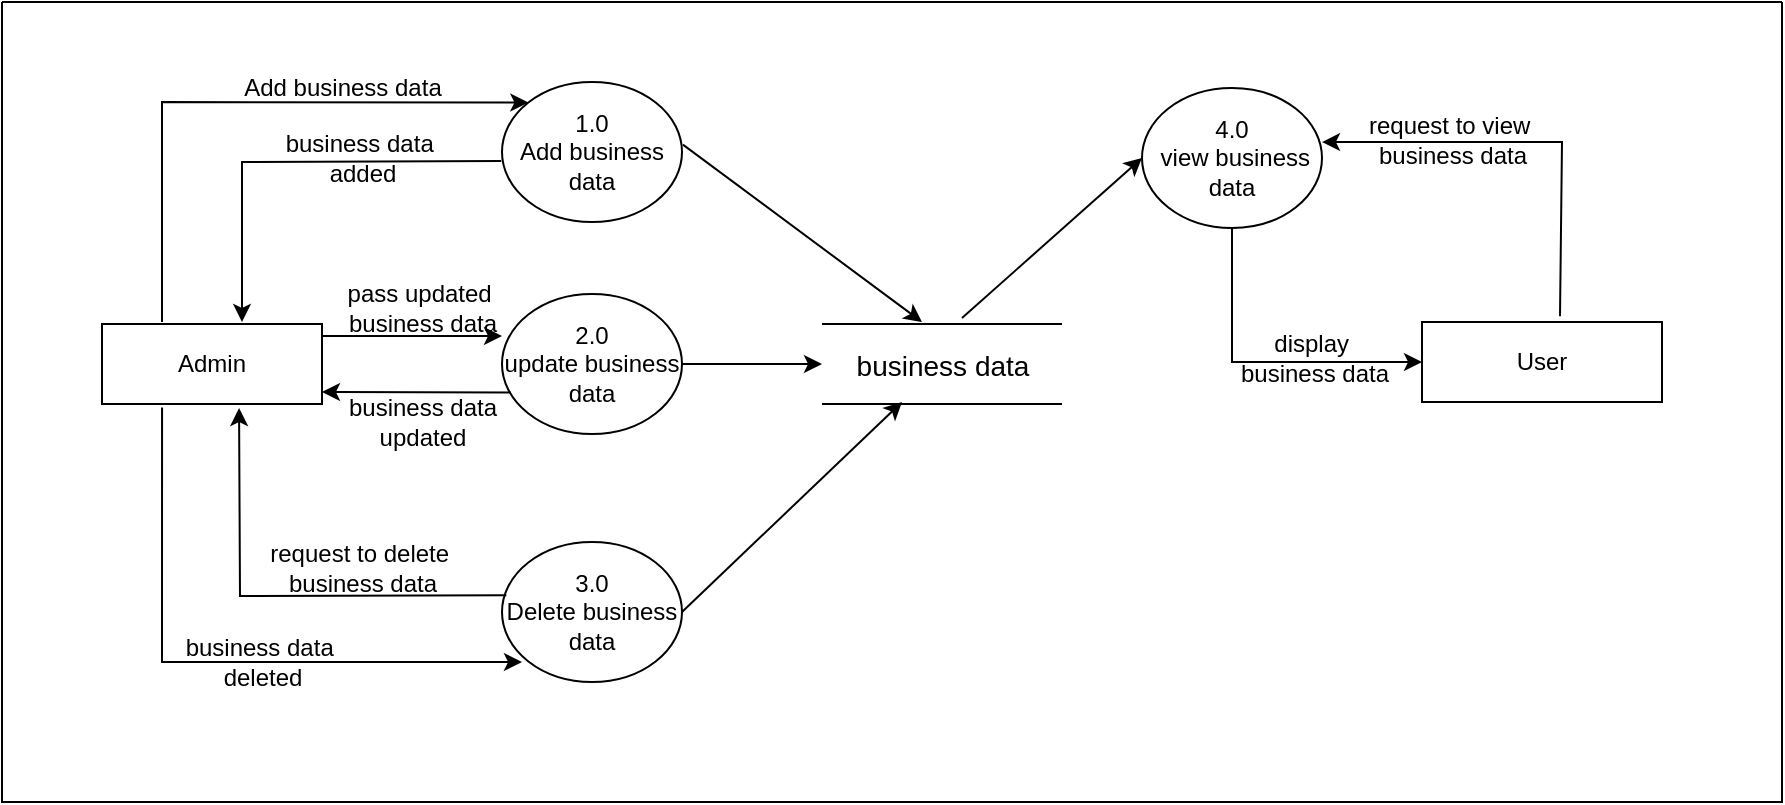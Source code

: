 <mxfile version="24.7.17">
  <diagram name="Page-1" id="bNYGBT0BBc-fJ686E5hY">
    <mxGraphModel dx="1518" dy="655" grid="1" gridSize="10" guides="1" tooltips="1" connect="1" arrows="1" fold="1" page="1" pageScale="1" pageWidth="850" pageHeight="1100" math="0" shadow="0">
      <root>
        <mxCell id="0" />
        <mxCell id="1" parent="0" />
        <mxCell id="Kl_0moLG12kebnQWCbXu-4" value="Admin" style="rounded=0;whiteSpace=wrap;html=1;" vertex="1" parent="1">
          <mxGeometry x="50" y="161" width="110" height="40" as="geometry" />
        </mxCell>
        <mxCell id="Kl_0moLG12kebnQWCbXu-5" value="1.0&lt;div&gt;Add business data&lt;/div&gt;" style="ellipse;whiteSpace=wrap;html=1;" vertex="1" parent="1">
          <mxGeometry x="250" y="40" width="90" height="70" as="geometry" />
        </mxCell>
        <mxCell id="Kl_0moLG12kebnQWCbXu-6" value="" style="group" vertex="1" connectable="0" parent="1">
          <mxGeometry x="410" y="161" width="120" height="40" as="geometry" />
        </mxCell>
        <mxCell id="Kl_0moLG12kebnQWCbXu-1" value="" style="endArrow=none;html=1;rounded=0;" edge="1" parent="Kl_0moLG12kebnQWCbXu-6">
          <mxGeometry width="50" height="50" relative="1" as="geometry">
            <mxPoint as="sourcePoint" />
            <mxPoint x="120" as="targetPoint" />
          </mxGeometry>
        </mxCell>
        <mxCell id="Kl_0moLG12kebnQWCbXu-2" value="" style="endArrow=none;html=1;rounded=0;" edge="1" parent="Kl_0moLG12kebnQWCbXu-6">
          <mxGeometry width="50" height="50" relative="1" as="geometry">
            <mxPoint y="40" as="sourcePoint" />
            <mxPoint x="120" y="40" as="targetPoint" />
          </mxGeometry>
        </mxCell>
        <mxCell id="Kl_0moLG12kebnQWCbXu-3" value="&lt;font style=&quot;font-size: 14px;&quot;&gt;business data&lt;/font&gt;" style="text;html=1;align=center;verticalAlign=middle;resizable=0;points=[];autosize=1;strokeColor=none;fillColor=none;" vertex="1" parent="Kl_0moLG12kebnQWCbXu-6">
          <mxGeometry x="5" y="6" width="110" height="30" as="geometry" />
        </mxCell>
        <mxCell id="Kl_0moLG12kebnQWCbXu-9" value="2.0&lt;div&gt;update business data&lt;/div&gt;" style="ellipse;whiteSpace=wrap;html=1;" vertex="1" parent="1">
          <mxGeometry x="250" y="146" width="90" height="70" as="geometry" />
        </mxCell>
        <mxCell id="Kl_0moLG12kebnQWCbXu-10" value="3.0&lt;div&gt;Delete business data&lt;/div&gt;" style="ellipse;whiteSpace=wrap;html=1;" vertex="1" parent="1">
          <mxGeometry x="250" y="270" width="90" height="70" as="geometry" />
        </mxCell>
        <mxCell id="Kl_0moLG12kebnQWCbXu-11" value="" style="endArrow=classic;html=1;rounded=0;entryX=0;entryY=0;entryDx=0;entryDy=0;" edge="1" parent="1" target="Kl_0moLG12kebnQWCbXu-5">
          <mxGeometry width="50" height="50" relative="1" as="geometry">
            <mxPoint x="80" y="160" as="sourcePoint" />
            <mxPoint x="310" y="150" as="targetPoint" />
            <Array as="points">
              <mxPoint x="80" y="50" />
            </Array>
          </mxGeometry>
        </mxCell>
        <mxCell id="Kl_0moLG12kebnQWCbXu-12" value="" style="endArrow=classic;html=1;rounded=0;exitX=-0.004;exitY=0.565;exitDx=0;exitDy=0;exitPerimeter=0;" edge="1" parent="1" source="Kl_0moLG12kebnQWCbXu-5">
          <mxGeometry width="50" height="50" relative="1" as="geometry">
            <mxPoint x="260" y="200" as="sourcePoint" />
            <mxPoint x="120" y="160" as="targetPoint" />
            <Array as="points">
              <mxPoint x="120" y="80" />
            </Array>
          </mxGeometry>
        </mxCell>
        <mxCell id="Kl_0moLG12kebnQWCbXu-13" value="" style="endArrow=classic;html=1;rounded=0;exitX=1;exitY=0.25;exitDx=0;exitDy=0;" edge="1" parent="1">
          <mxGeometry width="50" height="50" relative="1" as="geometry">
            <mxPoint x="160" y="167" as="sourcePoint" />
            <mxPoint x="250" y="167" as="targetPoint" />
          </mxGeometry>
        </mxCell>
        <mxCell id="Kl_0moLG12kebnQWCbXu-14" value="" style="endArrow=classic;html=1;rounded=0;exitX=0.049;exitY=0.703;exitDx=0;exitDy=0;exitPerimeter=0;" edge="1" parent="1" source="Kl_0moLG12kebnQWCbXu-9">
          <mxGeometry width="50" height="50" relative="1" as="geometry">
            <mxPoint x="240" y="194.98" as="sourcePoint" />
            <mxPoint x="160" y="195" as="targetPoint" />
          </mxGeometry>
        </mxCell>
        <mxCell id="Kl_0moLG12kebnQWCbXu-16" value="" style="endArrow=classic;html=1;rounded=0;entryX=0.623;entryY=1.05;entryDx=0;entryDy=0;entryPerimeter=0;exitX=0.024;exitY=0.38;exitDx=0;exitDy=0;exitPerimeter=0;" edge="1" parent="1" source="Kl_0moLG12kebnQWCbXu-10" target="Kl_0moLG12kebnQWCbXu-4">
          <mxGeometry width="50" height="50" relative="1" as="geometry">
            <mxPoint x="270" y="230" as="sourcePoint" />
            <mxPoint x="320" y="180" as="targetPoint" />
            <Array as="points">
              <mxPoint x="119" y="297" />
            </Array>
          </mxGeometry>
        </mxCell>
        <mxCell id="Kl_0moLG12kebnQWCbXu-17" value="" style="endArrow=classic;html=1;rounded=0;exitX=0.273;exitY=1.043;exitDx=0;exitDy=0;exitPerimeter=0;" edge="1" parent="1" source="Kl_0moLG12kebnQWCbXu-4">
          <mxGeometry width="50" height="50" relative="1" as="geometry">
            <mxPoint x="210" y="380" as="sourcePoint" />
            <mxPoint x="260" y="330" as="targetPoint" />
            <Array as="points">
              <mxPoint x="80" y="330" />
            </Array>
          </mxGeometry>
        </mxCell>
        <mxCell id="Kl_0moLG12kebnQWCbXu-18" value="Add business data" style="text;html=1;align=center;verticalAlign=middle;resizable=0;points=[];autosize=1;strokeColor=none;fillColor=none;" vertex="1" parent="1">
          <mxGeometry x="110" y="28" width="120" height="30" as="geometry" />
        </mxCell>
        <mxCell id="Kl_0moLG12kebnQWCbXu-19" value="business data&amp;nbsp;&lt;div&gt;added&lt;/div&gt;" style="text;html=1;align=center;verticalAlign=middle;resizable=0;points=[];autosize=1;strokeColor=none;fillColor=none;" vertex="1" parent="1">
          <mxGeometry x="130" y="58" width="100" height="40" as="geometry" />
        </mxCell>
        <mxCell id="Kl_0moLG12kebnQWCbXu-21" value="pass updated&amp;nbsp;&lt;div&gt;business data&lt;/div&gt;" style="text;html=1;align=center;verticalAlign=middle;resizable=0;points=[];autosize=1;strokeColor=none;fillColor=none;" vertex="1" parent="1">
          <mxGeometry x="160" y="133" width="100" height="40" as="geometry" />
        </mxCell>
        <mxCell id="Kl_0moLG12kebnQWCbXu-22" value="business data&lt;div&gt;updated&lt;/div&gt;" style="text;html=1;align=center;verticalAlign=middle;resizable=0;points=[];autosize=1;strokeColor=none;fillColor=none;" vertex="1" parent="1">
          <mxGeometry x="160" y="190" width="100" height="40" as="geometry" />
        </mxCell>
        <mxCell id="Kl_0moLG12kebnQWCbXu-23" value="request to delete&amp;nbsp;&lt;div&gt;business data&lt;/div&gt;" style="text;html=1;align=center;verticalAlign=middle;resizable=0;points=[];autosize=1;strokeColor=none;fillColor=none;" vertex="1" parent="1">
          <mxGeometry x="120" y="263" width="120" height="40" as="geometry" />
        </mxCell>
        <mxCell id="Kl_0moLG12kebnQWCbXu-24" value="business data&amp;nbsp;&lt;div&gt;deleted&lt;/div&gt;" style="text;html=1;align=center;verticalAlign=middle;resizable=0;points=[];autosize=1;strokeColor=none;fillColor=none;" vertex="1" parent="1">
          <mxGeometry x="80" y="310" width="100" height="40" as="geometry" />
        </mxCell>
        <mxCell id="Kl_0moLG12kebnQWCbXu-25" value="" style="endArrow=classic;html=1;rounded=0;exitX=1.005;exitY=0.447;exitDx=0;exitDy=0;exitPerimeter=0;" edge="1" parent="1" source="Kl_0moLG12kebnQWCbXu-5">
          <mxGeometry width="50" height="50" relative="1" as="geometry">
            <mxPoint x="510" y="240" as="sourcePoint" />
            <mxPoint x="460" y="160" as="targetPoint" />
          </mxGeometry>
        </mxCell>
        <mxCell id="Kl_0moLG12kebnQWCbXu-26" value="User" style="rounded=0;whiteSpace=wrap;html=1;" vertex="1" parent="1">
          <mxGeometry x="710" y="160" width="120" height="40" as="geometry" />
        </mxCell>
        <mxCell id="Kl_0moLG12kebnQWCbXu-27" value="4.0&lt;div&gt;&amp;nbsp;view business data&lt;/div&gt;" style="ellipse;whiteSpace=wrap;html=1;" vertex="1" parent="1">
          <mxGeometry x="570" y="43" width="90" height="70" as="geometry" />
        </mxCell>
        <mxCell id="Kl_0moLG12kebnQWCbXu-28" value="" style="endArrow=classic;html=1;rounded=0;entryX=1;entryY=0.386;entryDx=0;entryDy=0;entryPerimeter=0;exitX=0.575;exitY=-0.071;exitDx=0;exitDy=0;exitPerimeter=0;" edge="1" parent="1" source="Kl_0moLG12kebnQWCbXu-26" target="Kl_0moLG12kebnQWCbXu-27">
          <mxGeometry width="50" height="50" relative="1" as="geometry">
            <mxPoint x="520" y="210" as="sourcePoint" />
            <mxPoint x="570" y="160" as="targetPoint" />
            <Array as="points">
              <mxPoint x="780" y="70" />
            </Array>
          </mxGeometry>
        </mxCell>
        <mxCell id="Kl_0moLG12kebnQWCbXu-29" value="request to view&amp;nbsp;&lt;div&gt;business data&lt;/div&gt;" style="text;html=1;align=center;verticalAlign=middle;resizable=0;points=[];autosize=1;strokeColor=none;fillColor=none;" vertex="1" parent="1">
          <mxGeometry x="670" y="49" width="110" height="40" as="geometry" />
        </mxCell>
        <mxCell id="Kl_0moLG12kebnQWCbXu-33" value="" style="endArrow=classic;html=1;rounded=0;entryX=0;entryY=0.5;entryDx=0;entryDy=0;exitX=0.5;exitY=1;exitDx=0;exitDy=0;" edge="1" parent="1" source="Kl_0moLG12kebnQWCbXu-27" target="Kl_0moLG12kebnQWCbXu-26">
          <mxGeometry width="50" height="50" relative="1" as="geometry">
            <mxPoint x="520" y="210" as="sourcePoint" />
            <mxPoint x="570" y="160" as="targetPoint" />
            <Array as="points">
              <mxPoint x="615" y="180" />
            </Array>
          </mxGeometry>
        </mxCell>
        <mxCell id="Kl_0moLG12kebnQWCbXu-34" value="display&amp;nbsp;&lt;div&gt;business data&lt;/div&gt;" style="text;html=1;align=center;verticalAlign=middle;resizable=0;points=[];autosize=1;strokeColor=none;fillColor=none;" vertex="1" parent="1">
          <mxGeometry x="606" y="158" width="100" height="40" as="geometry" />
        </mxCell>
        <mxCell id="Kl_0moLG12kebnQWCbXu-35" value="" style="endArrow=classic;html=1;rounded=0;entryX=0;entryY=0.5;entryDx=0;entryDy=0;" edge="1" parent="1" target="Kl_0moLG12kebnQWCbXu-27">
          <mxGeometry width="50" height="50" relative="1" as="geometry">
            <mxPoint x="480" y="158" as="sourcePoint" />
            <mxPoint x="530" y="108" as="targetPoint" />
          </mxGeometry>
        </mxCell>
        <mxCell id="Kl_0moLG12kebnQWCbXu-37" value="" style="endArrow=classic;html=1;rounded=0;exitX=1;exitY=0.5;exitDx=0;exitDy=0;" edge="1" parent="1" source="Kl_0moLG12kebnQWCbXu-9">
          <mxGeometry width="50" height="50" relative="1" as="geometry">
            <mxPoint x="520" y="290" as="sourcePoint" />
            <mxPoint x="410" y="181" as="targetPoint" />
          </mxGeometry>
        </mxCell>
        <mxCell id="Kl_0moLG12kebnQWCbXu-38" value="" style="endArrow=classic;html=1;rounded=0;exitX=1;exitY=0.5;exitDx=0;exitDy=0;" edge="1" parent="1" source="Kl_0moLG12kebnQWCbXu-10">
          <mxGeometry width="50" height="50" relative="1" as="geometry">
            <mxPoint x="520" y="290" as="sourcePoint" />
            <mxPoint x="450" y="200" as="targetPoint" />
          </mxGeometry>
        </mxCell>
        <mxCell id="Kl_0moLG12kebnQWCbXu-40" value="" style="swimlane;startSize=0;" vertex="1" parent="1">
          <mxGeometry width="890" height="400" as="geometry" />
        </mxCell>
      </root>
    </mxGraphModel>
  </diagram>
</mxfile>
